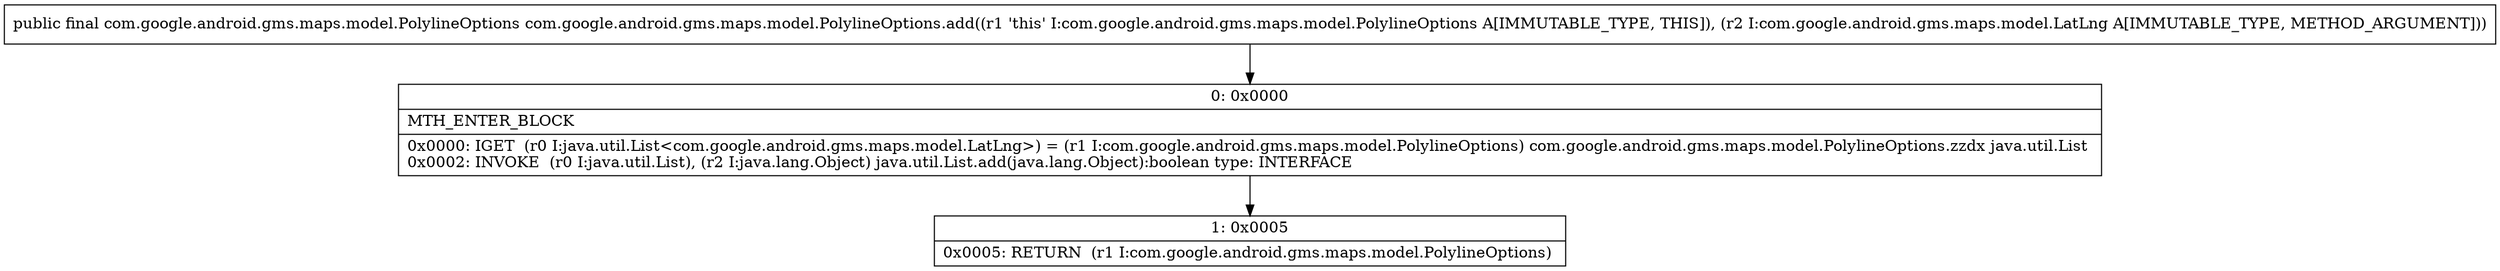 digraph "CFG forcom.google.android.gms.maps.model.PolylineOptions.add(Lcom\/google\/android\/gms\/maps\/model\/LatLng;)Lcom\/google\/android\/gms\/maps\/model\/PolylineOptions;" {
Node_0 [shape=record,label="{0\:\ 0x0000|MTH_ENTER_BLOCK\l|0x0000: IGET  (r0 I:java.util.List\<com.google.android.gms.maps.model.LatLng\>) = (r1 I:com.google.android.gms.maps.model.PolylineOptions) com.google.android.gms.maps.model.PolylineOptions.zzdx java.util.List \l0x0002: INVOKE  (r0 I:java.util.List), (r2 I:java.lang.Object) java.util.List.add(java.lang.Object):boolean type: INTERFACE \l}"];
Node_1 [shape=record,label="{1\:\ 0x0005|0x0005: RETURN  (r1 I:com.google.android.gms.maps.model.PolylineOptions) \l}"];
MethodNode[shape=record,label="{public final com.google.android.gms.maps.model.PolylineOptions com.google.android.gms.maps.model.PolylineOptions.add((r1 'this' I:com.google.android.gms.maps.model.PolylineOptions A[IMMUTABLE_TYPE, THIS]), (r2 I:com.google.android.gms.maps.model.LatLng A[IMMUTABLE_TYPE, METHOD_ARGUMENT])) }"];
MethodNode -> Node_0;
Node_0 -> Node_1;
}

